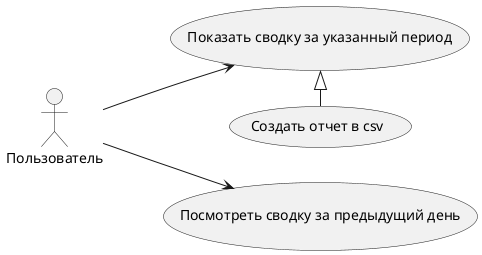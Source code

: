 @startuml statistic
left to right direction

actor "Пользователь" as User

usecase "Посмотреть сводку за предыдущий день" as uc_show_yesterday_resume
usecase "Показать сводку за указанный период" as uc_show_period_resume
usecase "Создать отчет в csv" as uc_create_csv_report

uc_show_period_resume <|- uc_create_csv_report

User --> uc_show_yesterday_resume
User --> uc_show_period_resume

@enduml